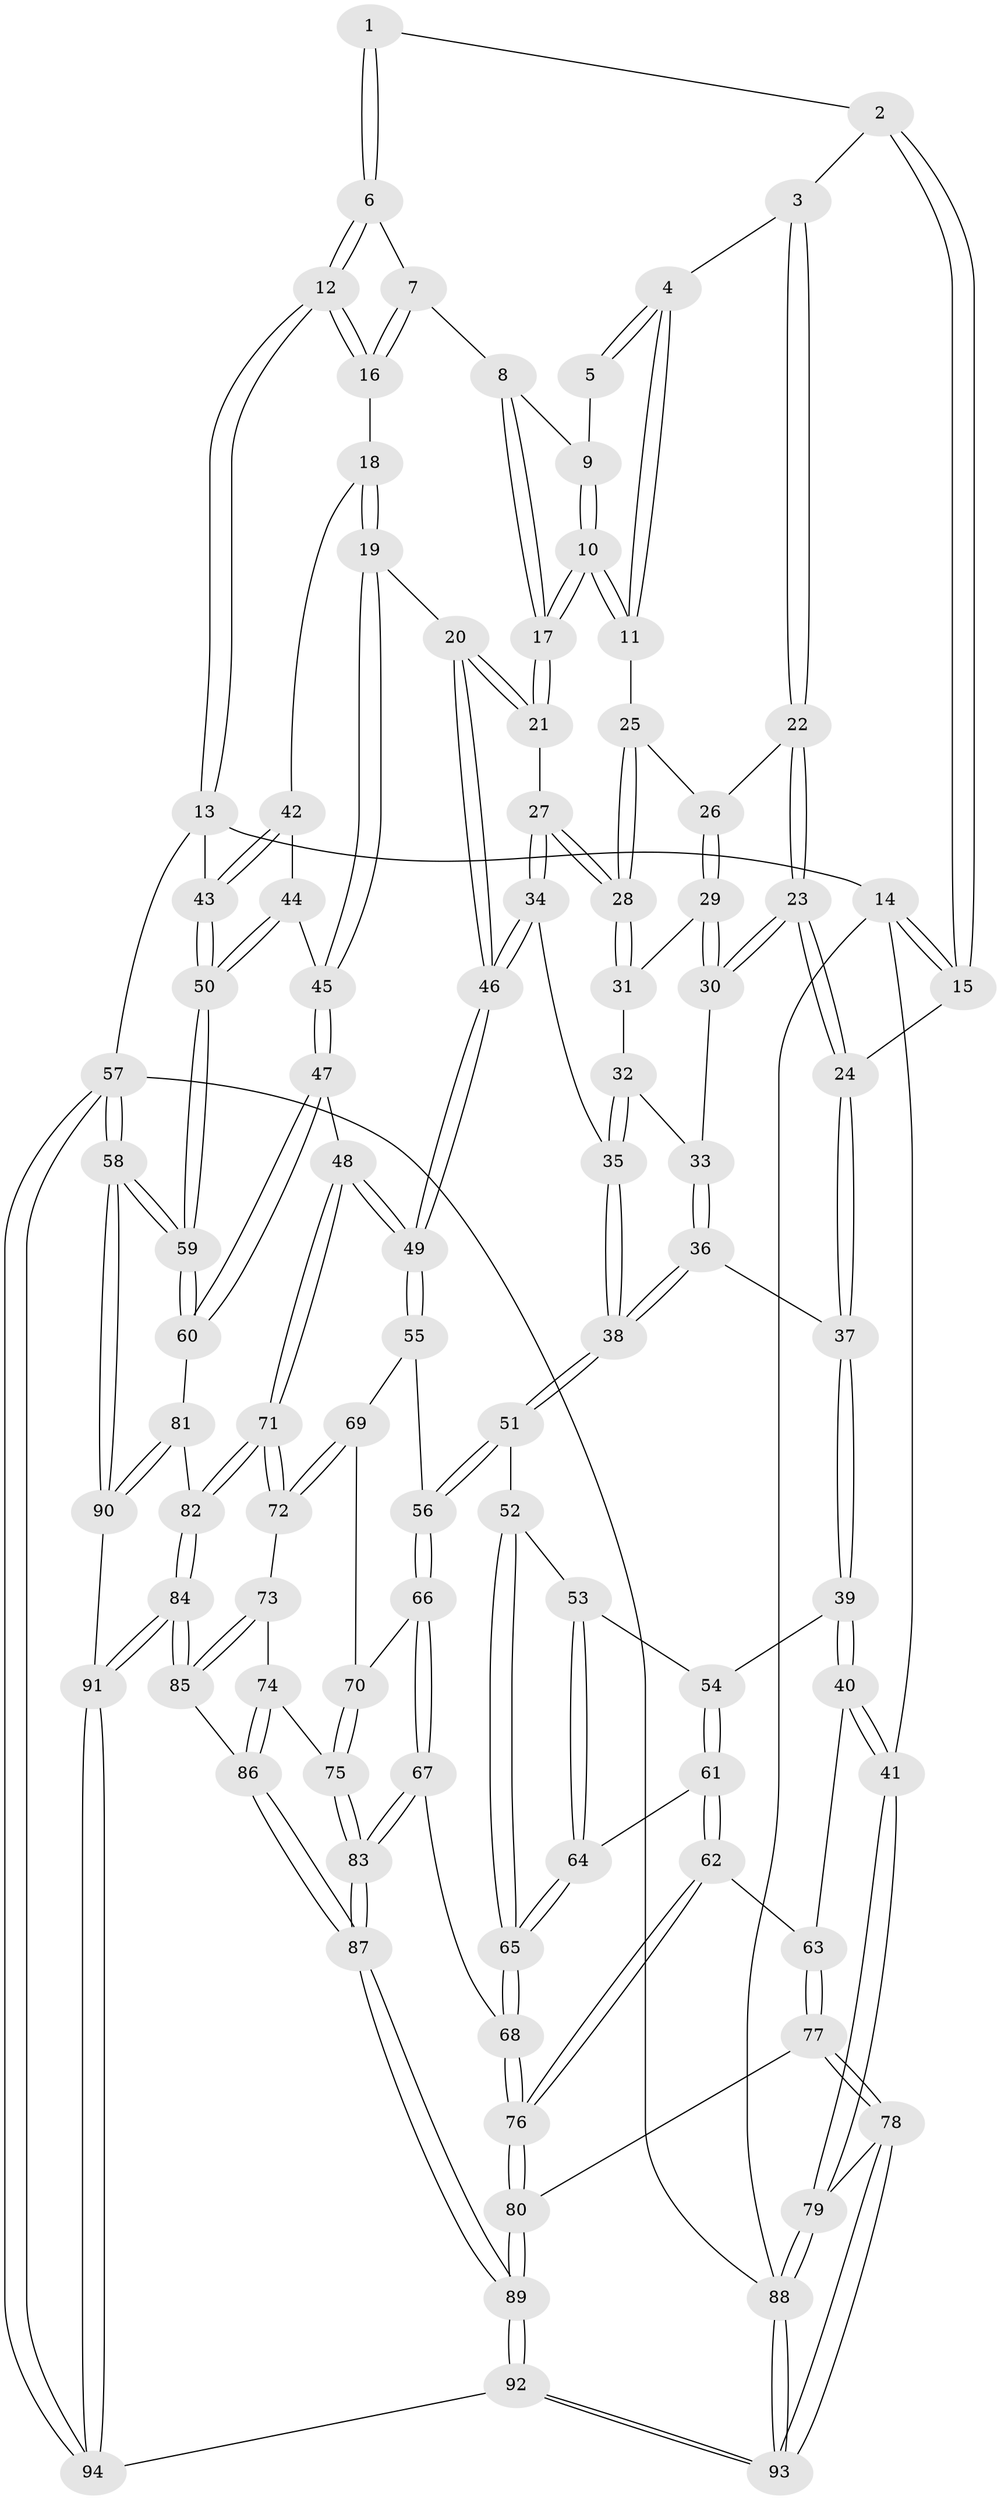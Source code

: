 // Generated by graph-tools (version 1.1) at 2025/17/03/09/25 04:17:14]
// undirected, 94 vertices, 232 edges
graph export_dot {
graph [start="1"]
  node [color=gray90,style=filled];
  1 [pos="+0.6490455668412086+0"];
  2 [pos="+0.1605139418120356+0"];
  3 [pos="+0.44401777095919+0.0851638881882976"];
  4 [pos="+0.6158407510021097+0"];
  5 [pos="+0.6399165839930199+0"];
  6 [pos="+1+0"];
  7 [pos="+0.8157889300628136+0.07595295204224364"];
  8 [pos="+0.7898783718690479+0.07845297094867053"];
  9 [pos="+0.7094434611460675+0.02946945847314753"];
  10 [pos="+0.7067114567996228+0.2192117426228479"];
  11 [pos="+0.6049041303775642+0.10634036398927785"];
  12 [pos="+1+0"];
  13 [pos="+1+0"];
  14 [pos="+0+0"];
  15 [pos="+0+0"];
  16 [pos="+0.859958400260632+0.12526833547923608"];
  17 [pos="+0.7205730609996557+0.24686816570434636"];
  18 [pos="+0.8973641411367906+0.268205860416399"];
  19 [pos="+0.8247543897565942+0.29312028528060247"];
  20 [pos="+0.8130297770094065+0.29332458876830425"];
  21 [pos="+0.7244152664768535+0.2652384359903412"];
  22 [pos="+0.4439580750242478+0.08780632626792927"];
  23 [pos="+0.21176198152170012+0.21634316814711593"];
  24 [pos="+0.2013020943092264+0.21689053887188026"];
  25 [pos="+0.5251693456252136+0.1690582454190356"];
  26 [pos="+0.48008611433853887+0.1630080947069279"];
  27 [pos="+0.6512114512899703+0.30104466220926585"];
  28 [pos="+0.579742314641071+0.242670358108096"];
  29 [pos="+0.45815123712940165+0.19537105110005012"];
  30 [pos="+0.3849923320943693+0.24469172569344183"];
  31 [pos="+0.4939764618941408+0.2642609424224626"];
  32 [pos="+0.4932228929712642+0.2704920702313498"];
  33 [pos="+0.4083074227844359+0.2837412468977124"];
  34 [pos="+0.5827883912443726+0.3941133841642041"];
  35 [pos="+0.5138218346114675+0.41625244415564605"];
  36 [pos="+0.45891171168664036+0.3985247926498154"];
  37 [pos="+0.1647794089274302+0.33626130403909943"];
  38 [pos="+0.4934593767797836+0.42744211068361393"];
  39 [pos="+0.14392579348379453+0.3698554859107879"];
  40 [pos="+0.05396152918007539+0.4410396969562991"];
  41 [pos="+0+0.479127488222904"];
  42 [pos="+0.9413502183120054+0.2692798870116913"];
  43 [pos="+1+0.19668996856757084"];
  44 [pos="+0.9434361493163753+0.4325838267211624"];
  45 [pos="+0.873441122861744+0.5096095266859487"];
  46 [pos="+0.7250822121655774+0.5401832393605245"];
  47 [pos="+0.8641126110449876+0.5777478395726474"];
  48 [pos="+0.7549834677865164+0.5873550630176422"];
  49 [pos="+0.7343403436487945+0.5653288474430043"];
  50 [pos="+1+0.657019660791903"];
  51 [pos="+0.47379892444337396+0.47794869810066665"];
  52 [pos="+0.4131296790258606+0.51673776689946"];
  53 [pos="+0.35404883041752844+0.5156705439717072"];
  54 [pos="+0.34338965039275243+0.5135158040544398"];
  55 [pos="+0.5779605047788674+0.5842798252639507"];
  56 [pos="+0.5131596890319745+0.538996071510552"];
  57 [pos="+1+1"];
  58 [pos="+1+1"];
  59 [pos="+1+0.7069715354789655"];
  60 [pos="+1+0.6918251842285563"];
  61 [pos="+0.23143317254685764+0.6226319412846975"];
  62 [pos="+0.22903710816240555+0.623941202519533"];
  63 [pos="+0.1979241868412862+0.6271626985510319"];
  64 [pos="+0.321527143397423+0.6160542577716889"];
  65 [pos="+0.39789154072042604+0.6733022897419852"];
  66 [pos="+0.48966621693778173+0.6792508661441718"];
  67 [pos="+0.4732577821088356+0.6951121569194604"];
  68 [pos="+0.4013032660016791+0.6946177322481113"];
  69 [pos="+0.5736866293714015+0.6355633970007016"];
  70 [pos="+0.5595887111996695+0.661825585852759"];
  71 [pos="+0.7318242607528823+0.6517310820678567"];
  72 [pos="+0.6797981361535718+0.6758770702382736"];
  73 [pos="+0.6491729734624113+0.699214058124573"];
  74 [pos="+0.6054658730266258+0.7179531385871172"];
  75 [pos="+0.6038943611976745+0.7173723466530157"];
  76 [pos="+0.3777845717810921+0.7206424585163154"];
  77 [pos="+0.17481223004862242+0.7742594472081924"];
  78 [pos="+0.1130545285792967+0.8199253358763797"];
  79 [pos="+0+0.7770900311770249"];
  80 [pos="+0.3456482205552834+0.7972781902205464"];
  81 [pos="+0.8676843999978483+0.7953488477812247"];
  82 [pos="+0.73884961618652+0.680038557200204"];
  83 [pos="+0.5137601897952508+0.746423732126782"];
  84 [pos="+0.7064119139798787+0.8811743556567385"];
  85 [pos="+0.6730472463132243+0.8768617208947777"];
  86 [pos="+0.607703345867327+0.875806118478201"];
  87 [pos="+0.5386384636966254+0.895879882342992"];
  88 [pos="+0+1"];
  89 [pos="+0.43345534526877366+0.9784114421031513"];
  90 [pos="+0.7972588656794649+0.8783555364537198"];
  91 [pos="+0.723268679513184+0.8917689544053105"];
  92 [pos="+0.36542848841134934+1"];
  93 [pos="+0.30036675474850777+1"];
  94 [pos="+0.7461206659808486+1"];
  1 -- 2;
  1 -- 6;
  1 -- 6;
  2 -- 3;
  2 -- 15;
  2 -- 15;
  3 -- 4;
  3 -- 22;
  3 -- 22;
  4 -- 5;
  4 -- 5;
  4 -- 11;
  4 -- 11;
  5 -- 9;
  6 -- 7;
  6 -- 12;
  6 -- 12;
  7 -- 8;
  7 -- 16;
  7 -- 16;
  8 -- 9;
  8 -- 17;
  8 -- 17;
  9 -- 10;
  9 -- 10;
  10 -- 11;
  10 -- 11;
  10 -- 17;
  10 -- 17;
  11 -- 25;
  12 -- 13;
  12 -- 13;
  12 -- 16;
  12 -- 16;
  13 -- 14;
  13 -- 43;
  13 -- 57;
  14 -- 15;
  14 -- 15;
  14 -- 41;
  14 -- 88;
  15 -- 24;
  16 -- 18;
  17 -- 21;
  17 -- 21;
  18 -- 19;
  18 -- 19;
  18 -- 42;
  19 -- 20;
  19 -- 45;
  19 -- 45;
  20 -- 21;
  20 -- 21;
  20 -- 46;
  20 -- 46;
  21 -- 27;
  22 -- 23;
  22 -- 23;
  22 -- 26;
  23 -- 24;
  23 -- 24;
  23 -- 30;
  23 -- 30;
  24 -- 37;
  24 -- 37;
  25 -- 26;
  25 -- 28;
  25 -- 28;
  26 -- 29;
  26 -- 29;
  27 -- 28;
  27 -- 28;
  27 -- 34;
  27 -- 34;
  28 -- 31;
  28 -- 31;
  29 -- 30;
  29 -- 30;
  29 -- 31;
  30 -- 33;
  31 -- 32;
  32 -- 33;
  32 -- 35;
  32 -- 35;
  33 -- 36;
  33 -- 36;
  34 -- 35;
  34 -- 46;
  34 -- 46;
  35 -- 38;
  35 -- 38;
  36 -- 37;
  36 -- 38;
  36 -- 38;
  37 -- 39;
  37 -- 39;
  38 -- 51;
  38 -- 51;
  39 -- 40;
  39 -- 40;
  39 -- 54;
  40 -- 41;
  40 -- 41;
  40 -- 63;
  41 -- 79;
  41 -- 79;
  42 -- 43;
  42 -- 43;
  42 -- 44;
  43 -- 50;
  43 -- 50;
  44 -- 45;
  44 -- 50;
  44 -- 50;
  45 -- 47;
  45 -- 47;
  46 -- 49;
  46 -- 49;
  47 -- 48;
  47 -- 60;
  47 -- 60;
  48 -- 49;
  48 -- 49;
  48 -- 71;
  48 -- 71;
  49 -- 55;
  49 -- 55;
  50 -- 59;
  50 -- 59;
  51 -- 52;
  51 -- 56;
  51 -- 56;
  52 -- 53;
  52 -- 65;
  52 -- 65;
  53 -- 54;
  53 -- 64;
  53 -- 64;
  54 -- 61;
  54 -- 61;
  55 -- 56;
  55 -- 69;
  56 -- 66;
  56 -- 66;
  57 -- 58;
  57 -- 58;
  57 -- 94;
  57 -- 94;
  57 -- 88;
  58 -- 59;
  58 -- 59;
  58 -- 90;
  58 -- 90;
  59 -- 60;
  59 -- 60;
  60 -- 81;
  61 -- 62;
  61 -- 62;
  61 -- 64;
  62 -- 63;
  62 -- 76;
  62 -- 76;
  63 -- 77;
  63 -- 77;
  64 -- 65;
  64 -- 65;
  65 -- 68;
  65 -- 68;
  66 -- 67;
  66 -- 67;
  66 -- 70;
  67 -- 68;
  67 -- 83;
  67 -- 83;
  68 -- 76;
  68 -- 76;
  69 -- 70;
  69 -- 72;
  69 -- 72;
  70 -- 75;
  70 -- 75;
  71 -- 72;
  71 -- 72;
  71 -- 82;
  71 -- 82;
  72 -- 73;
  73 -- 74;
  73 -- 85;
  73 -- 85;
  74 -- 75;
  74 -- 86;
  74 -- 86;
  75 -- 83;
  75 -- 83;
  76 -- 80;
  76 -- 80;
  77 -- 78;
  77 -- 78;
  77 -- 80;
  78 -- 79;
  78 -- 93;
  78 -- 93;
  79 -- 88;
  79 -- 88;
  80 -- 89;
  80 -- 89;
  81 -- 82;
  81 -- 90;
  81 -- 90;
  82 -- 84;
  82 -- 84;
  83 -- 87;
  83 -- 87;
  84 -- 85;
  84 -- 85;
  84 -- 91;
  84 -- 91;
  85 -- 86;
  86 -- 87;
  86 -- 87;
  87 -- 89;
  87 -- 89;
  88 -- 93;
  88 -- 93;
  89 -- 92;
  89 -- 92;
  90 -- 91;
  91 -- 94;
  91 -- 94;
  92 -- 93;
  92 -- 93;
  92 -- 94;
}
